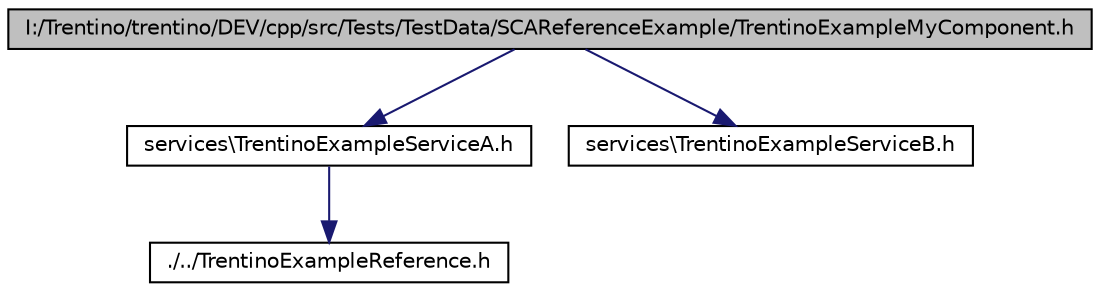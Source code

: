 digraph G
{
  edge [fontname="Helvetica",fontsize="10",labelfontname="Helvetica",labelfontsize="10"];
  node [fontname="Helvetica",fontsize="10",shape=record];
  Node1 [label="I:/Trentino/trentino/DEV/cpp/src/Tests/TestData/SCAReferenceExample/TrentinoExampleMyComponent.h",height=0.2,width=0.4,color="black", fillcolor="grey75", style="filled" fontcolor="black"];
  Node1 -> Node2 [color="midnightblue",fontsize="10",style="solid",fontname="Helvetica"];
  Node2 [label="services\\TrentinoExampleServiceA.h",height=0.2,width=0.4,color="black", fillcolor="white", style="filled",URL="$_test_data_2_s_c_a_reference_example_2services_2_trentino_example_service_a_8h.html"];
  Node2 -> Node3 [color="midnightblue",fontsize="10",style="solid",fontname="Helvetica"];
  Node3 [label="./../TrentinoExampleReference.h",height=0.2,width=0.4,color="black", fillcolor="white", style="filled",URL="$_test_data_2_s_c_a_reference_example_2_trentino_example_reference_8h.html"];
  Node1 -> Node4 [color="midnightblue",fontsize="10",style="solid",fontname="Helvetica"];
  Node4 [label="services\\TrentinoExampleServiceB.h",height=0.2,width=0.4,color="black", fillcolor="white", style="filled",URL="$_test_data_2_s_c_a_reference_example_2services_2_trentino_example_service_b_8h.html"];
}
